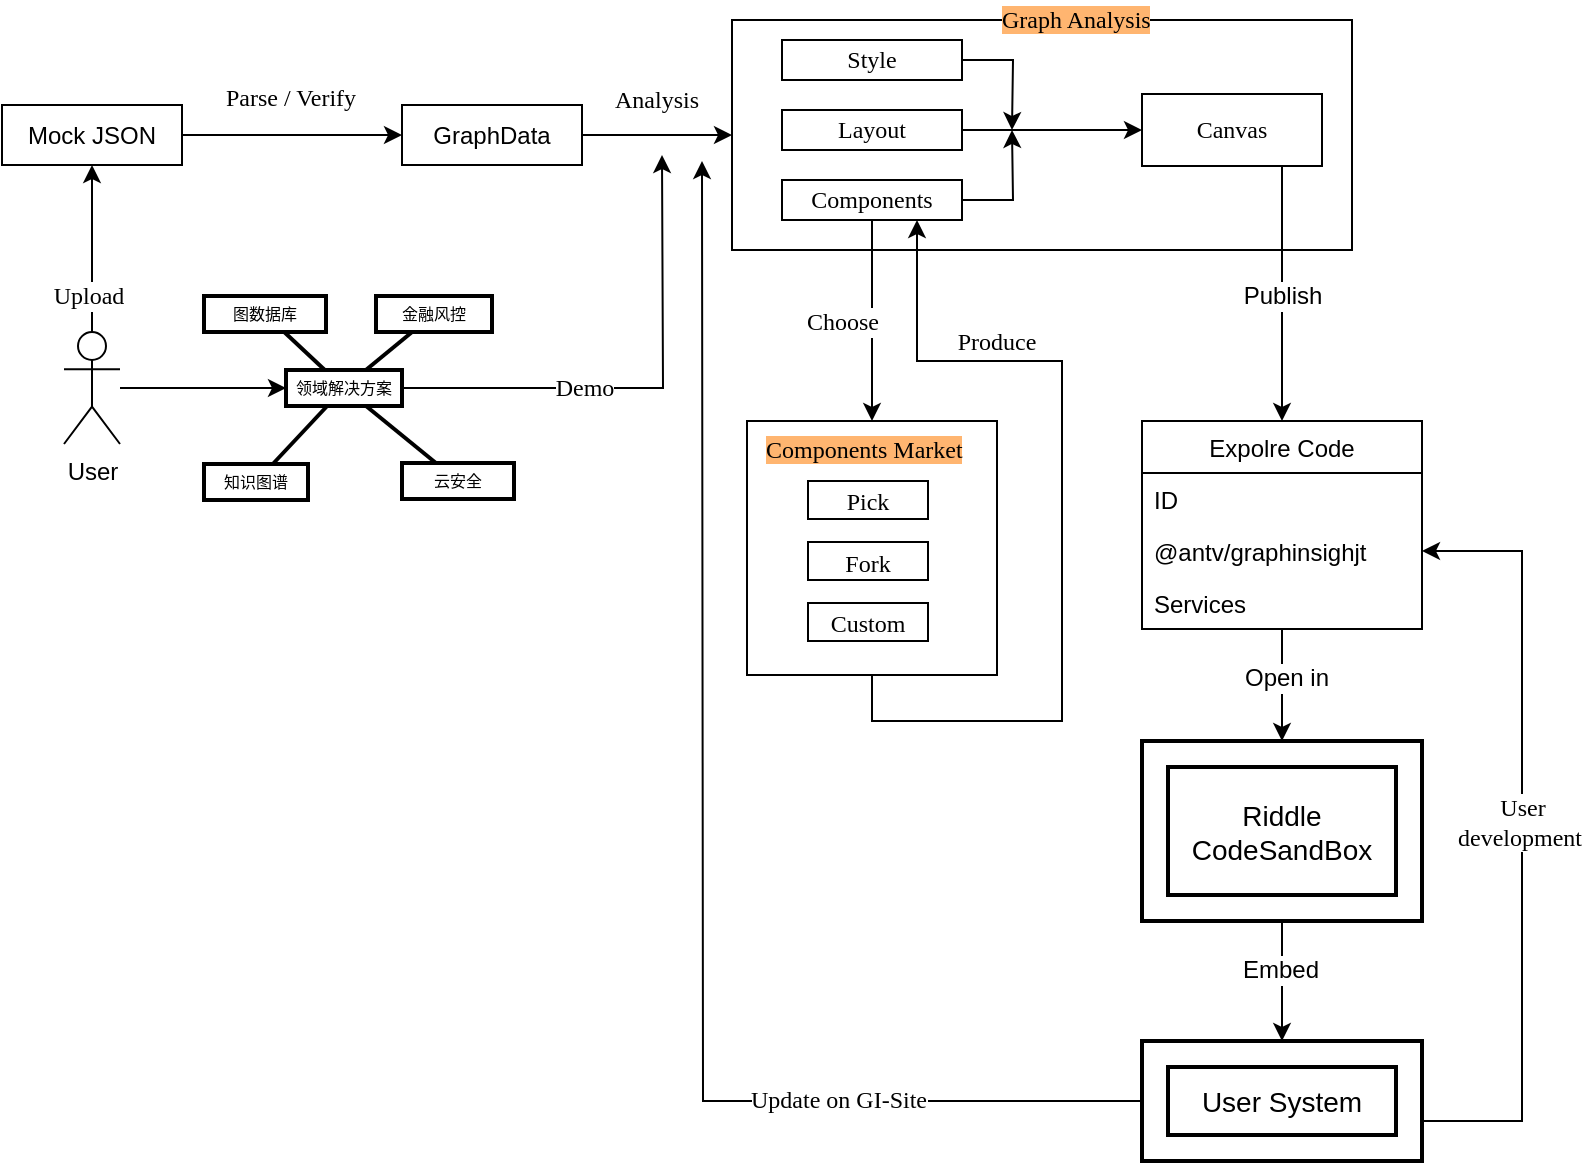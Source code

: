 <mxfile pages="1">
    <diagram id="kGef_nUvl7ccXnx8tOnq" name="Page-1">
        <mxGraphModel dx="1218" dy="748" grid="1" gridSize="10" guides="1" tooltips="1" connect="1" arrows="1" fold="1" page="1" pageScale="1" pageWidth="827" pageHeight="1169" math="0" shadow="0">
            <root>
                <mxCell id="0"/>
                <mxCell id="1" parent="0"/>
                <mxCell id="49" value="" style="rounded=0;whiteSpace=wrap;html=1;" parent="1" vertex="1">
                    <mxGeometry x="375" y="80" width="310" height="115" as="geometry"/>
                </mxCell>
                <mxCell id="13" style="edgeStyle=orthogonalEdgeStyle;rounded=0;orthogonalLoop=1;jettySize=auto;html=1;entryX=0.5;entryY=1;entryDx=0;entryDy=0;" parent="1" source="4" target="11" edge="1">
                    <mxGeometry relative="1" as="geometry">
                        <Array as="points">
                            <mxPoint x="55" y="237.5"/>
                            <mxPoint x="55" y="237.5"/>
                        </Array>
                    </mxGeometry>
                </mxCell>
                <mxCell id="15" value="&lt;pre style=&quot;line-height: 100%&quot;&gt;&lt;br&gt;&lt;/pre&gt;" style="text;html=1;resizable=0;points=[];align=center;verticalAlign=bottom;labelBackgroundColor=#ffffff;labelPosition=center;verticalLabelPosition=top;rounded=0;" parent="13" vertex="1" connectable="0">
                    <mxGeometry x="-0.267" y="-1" relative="1" as="geometry">
                        <mxPoint as="offset"/>
                    </mxGeometry>
                </mxCell>
                <mxCell id="58" value="&lt;font face=&quot;Comic Sans MS&quot;&gt;Upload&lt;/font&gt;" style="text;html=1;resizable=0;points=[];align=center;verticalAlign=middle;labelBackgroundColor=#ffffff;rounded=0;" parent="13" vertex="1" connectable="0">
                    <mxGeometry x="0.101" y="28" relative="1" as="geometry">
                        <mxPoint x="26" y="28" as="offset"/>
                    </mxGeometry>
                </mxCell>
                <mxCell id="59" style="edgeStyle=orthogonalEdgeStyle;rounded=0;orthogonalLoop=1;jettySize=auto;html=1;" parent="1" source="66" edge="1">
                    <mxGeometry relative="1" as="geometry">
                        <mxPoint x="340" y="147.5" as="targetPoint"/>
                    </mxGeometry>
                </mxCell>
                <mxCell id="102" value="Demo&lt;br&gt;" style="text;html=1;resizable=0;points=[];align=center;verticalAlign=middle;labelBackgroundColor=#ffffff;fontFamily=Comic Sans MS;rounded=0;" parent="59" vertex="1" connectable="0">
                    <mxGeometry x="-0.308" y="-3" relative="1" as="geometry">
                        <mxPoint x="5" y="-3.5" as="offset"/>
                    </mxGeometry>
                </mxCell>
                <mxCell id="4" value="User" style="shape=umlActor;verticalLabelPosition=bottom;labelBackgroundColor=#ffffff;verticalAlign=top;html=1;rounded=0;" parent="1" vertex="1">
                    <mxGeometry x="41" y="236" width="28" height="56" as="geometry"/>
                </mxCell>
                <mxCell id="14" style="edgeStyle=orthogonalEdgeStyle;rounded=0;orthogonalLoop=1;jettySize=auto;html=1;entryX=0;entryY=0.5;entryDx=0;entryDy=0;" parent="1" source="11" target="12" edge="1">
                    <mxGeometry relative="1" as="geometry"/>
                </mxCell>
                <mxCell id="21" value="Parse / Verify" style="text;html=1;resizable=0;points=[];align=center;verticalAlign=bottom;labelBackgroundColor=#ffffff;labelPosition=center;verticalLabelPosition=top;fontFamily=Comic Sans MS;rounded=0;" parent="14" vertex="1" connectable="0">
                    <mxGeometry x="-0.337" y="3" relative="1" as="geometry">
                        <mxPoint x="17" y="-7" as="offset"/>
                    </mxGeometry>
                </mxCell>
                <mxCell id="11" value="Mock JSON" style="rounded=0;whiteSpace=wrap;html=1;" parent="1" vertex="1">
                    <mxGeometry x="10" y="122.5" width="90" height="30" as="geometry"/>
                </mxCell>
                <mxCell id="55" style="edgeStyle=orthogonalEdgeStyle;rounded=0;orthogonalLoop=1;jettySize=auto;html=1;entryX=0;entryY=0.5;entryDx=0;entryDy=0;" parent="1" source="12" target="49" edge="1">
                    <mxGeometry relative="1" as="geometry"/>
                </mxCell>
                <mxCell id="12" value="GraphData" style="rounded=0;whiteSpace=wrap;html=1;" parent="1" vertex="1">
                    <mxGeometry x="210" y="122.5" width="90" height="30" as="geometry"/>
                </mxCell>
                <mxCell id="34" style="edgeStyle=orthogonalEdgeStyle;rounded=0;orthogonalLoop=1;jettySize=auto;html=1;" parent="1" source="23" edge="1">
                    <mxGeometry relative="1" as="geometry">
                        <mxPoint x="515" y="135" as="targetPoint"/>
                    </mxGeometry>
                </mxCell>
                <mxCell id="23" value="Style" style="rounded=0;whiteSpace=wrap;html=1;fontFamily=Comic Sans MS;" parent="1" vertex="1">
                    <mxGeometry x="400" y="90" width="90" height="20" as="geometry"/>
                </mxCell>
                <mxCell id="32" style="edgeStyle=orthogonalEdgeStyle;rounded=0;orthogonalLoop=1;jettySize=auto;html=1;" parent="1" source="24" target="29" edge="1">
                    <mxGeometry relative="1" as="geometry"/>
                </mxCell>
                <mxCell id="24" value="Layout" style="rounded=0;whiteSpace=wrap;html=1;fontFamily=Comic Sans MS;" parent="1" vertex="1">
                    <mxGeometry x="400" y="125" width="90" height="20" as="geometry"/>
                </mxCell>
                <mxCell id="35" style="edgeStyle=orthogonalEdgeStyle;rounded=0;orthogonalLoop=1;jettySize=auto;html=1;" parent="1" source="25" edge="1">
                    <mxGeometry relative="1" as="geometry">
                        <mxPoint x="515" y="135" as="targetPoint"/>
                    </mxGeometry>
                </mxCell>
                <mxCell id="85" value="" style="edgeStyle=orthogonalEdgeStyle;rounded=0;orthogonalLoop=1;jettySize=auto;html=1;fontFamily=Comic Sans MS;entryX=0.5;entryY=0;entryDx=0;entryDy=0;" parent="1" source="25" target="83" edge="1">
                    <mxGeometry relative="1" as="geometry">
                        <mxPoint x="445" y="260" as="targetPoint"/>
                    </mxGeometry>
                </mxCell>
                <mxCell id="92" value="Choose" style="text;html=1;resizable=0;points=[];align=center;verticalAlign=middle;labelBackgroundColor=#ffffff;fontFamily=Comic Sans MS;rounded=0;" parent="85" vertex="1" connectable="0">
                    <mxGeometry x="-0.008" y="3" relative="1" as="geometry">
                        <mxPoint x="-18" y="0.5" as="offset"/>
                    </mxGeometry>
                </mxCell>
                <mxCell id="25" value="Components" style="rounded=0;whiteSpace=wrap;html=1;fontFamily=Comic Sans MS;" parent="1" vertex="1">
                    <mxGeometry x="400" y="160" width="90" height="20" as="geometry"/>
                </mxCell>
                <mxCell id="44" style="edgeStyle=orthogonalEdgeStyle;rounded=0;orthogonalLoop=1;jettySize=auto;html=1;entryX=0.5;entryY=0;entryDx=0;entryDy=0;" parent="1" source="37" target="42" edge="1">
                    <mxGeometry relative="1" as="geometry"/>
                </mxCell>
                <mxCell id="45" value="Open in" style="text;html=1;resizable=0;points=[];align=center;verticalAlign=middle;labelBackgroundColor=#ffffff;rounded=0;" parent="44" vertex="1" connectable="0">
                    <mxGeometry x="-0.119" y="2" relative="1" as="geometry">
                        <mxPoint as="offset"/>
                    </mxGeometry>
                </mxCell>
                <mxCell id="37" value="Expolre Code" style="swimlane;fontStyle=0;childLayout=stackLayout;horizontal=1;startSize=26;fillColor=none;horizontalStack=0;resizeParent=1;resizeParentMax=0;resizeLast=0;collapsible=1;marginBottom=0;rounded=0;" parent="1" vertex="1">
                    <mxGeometry x="580" y="280.5" width="140" height="104" as="geometry">
                        <mxRectangle x="630" y="190" width="50" height="40" as="alternateBounds"/>
                    </mxGeometry>
                </mxCell>
                <mxCell id="38" value="ID" style="text;strokeColor=none;fillColor=none;align=left;verticalAlign=top;spacingLeft=4;spacingRight=4;overflow=hidden;rotatable=0;points=[[0,0.5],[1,0.5]];portConstraint=eastwest;rounded=0;" parent="37" vertex="1">
                    <mxGeometry y="26" width="140" height="26" as="geometry"/>
                </mxCell>
                <mxCell id="39" value="@antv/graphinsighjt" style="text;strokeColor=none;fillColor=none;align=left;verticalAlign=top;spacingLeft=4;spacingRight=4;overflow=hidden;rotatable=0;points=[[0,0.5],[1,0.5]];portConstraint=eastwest;rounded=0;" parent="37" vertex="1">
                    <mxGeometry y="52" width="140" height="26" as="geometry"/>
                </mxCell>
                <mxCell id="40" value="Services" style="text;strokeColor=none;fillColor=none;align=left;verticalAlign=top;spacingLeft=4;spacingRight=4;overflow=hidden;rotatable=0;points=[[0,0.5],[1,0.5]];portConstraint=eastwest;rounded=0;" parent="37" vertex="1">
                    <mxGeometry y="78" width="140" height="26" as="geometry"/>
                </mxCell>
                <mxCell id="46" style="edgeStyle=orthogonalEdgeStyle;rounded=0;orthogonalLoop=1;jettySize=auto;html=1;entryX=0.5;entryY=0;entryDx=0;entryDy=0;" parent="1" source="42" target="43" edge="1">
                    <mxGeometry relative="1" as="geometry"/>
                </mxCell>
                <mxCell id="47" value="Embed" style="text;html=1;resizable=0;points=[];align=center;verticalAlign=middle;labelBackgroundColor=#ffffff;rounded=0;" parent="46" vertex="1" connectable="0">
                    <mxGeometry x="-0.194" y="-1" relative="1" as="geometry">
                        <mxPoint as="offset"/>
                    </mxGeometry>
                </mxCell>
                <mxCell id="42" value="Riddle&lt;br&gt;CodeSandBox" style="shape=ext;strokeWidth=2;margin=10;double=1;whiteSpace=wrap;html=1;align=center;fontSize=14;rounded=0;" parent="1" vertex="1">
                    <mxGeometry x="580" y="440.5" width="140" height="90" as="geometry"/>
                </mxCell>
                <mxCell id="96" style="edgeStyle=orthogonalEdgeStyle;rounded=0;orthogonalLoop=1;jettySize=auto;html=1;fontFamily=Comic Sans MS;" parent="1" source="43" edge="1">
                    <mxGeometry relative="1" as="geometry">
                        <mxPoint x="360" y="150.5" as="targetPoint"/>
                    </mxGeometry>
                </mxCell>
                <mxCell id="97" value="Update on GI-Site" style="text;html=1;resizable=0;points=[];align=center;verticalAlign=middle;labelBackgroundColor=#ffffff;fontFamily=Comic Sans MS;rounded=0;" parent="96" vertex="1" connectable="0">
                    <mxGeometry x="-0.559" y="-1" relative="1" as="geometry">
                        <mxPoint as="offset"/>
                    </mxGeometry>
                </mxCell>
                <mxCell id="98" style="edgeStyle=orthogonalEdgeStyle;rounded=0;orthogonalLoop=1;jettySize=auto;html=1;entryX=1;entryY=0.5;entryDx=0;entryDy=0;fontFamily=Comic Sans MS;" parent="1" source="43" target="39" edge="1">
                    <mxGeometry relative="1" as="geometry">
                        <Array as="points">
                            <mxPoint x="770" y="630.5"/>
                            <mxPoint x="770" y="345.5"/>
                        </Array>
                    </mxGeometry>
                </mxCell>
                <mxCell id="99" value="User&lt;br&gt;development&amp;nbsp;" style="text;html=1;resizable=0;points=[];align=center;verticalAlign=middle;labelBackgroundColor=#ffffff;fontFamily=Comic Sans MS;rounded=0;" parent="98" vertex="1" connectable="0">
                    <mxGeometry x="0.043" y="-2" relative="1" as="geometry">
                        <mxPoint x="-2" y="1" as="offset"/>
                    </mxGeometry>
                </mxCell>
                <mxCell id="43" value="User System" style="shape=ext;strokeWidth=2;margin=10;double=1;whiteSpace=wrap;html=1;align=center;fontSize=14;rounded=0;" parent="1" vertex="1">
                    <mxGeometry x="580" y="590.5" width="140" height="60" as="geometry"/>
                </mxCell>
                <mxCell id="57" value="Analysis" style="text;html=1;resizable=0;points=[];align=center;verticalAlign=bottom;labelBackgroundColor=#ffffff;labelPosition=center;verticalLabelPosition=top;fontFamily=Comic Sans MS;rounded=0;" parent="1" vertex="1" connectable="0">
                    <mxGeometry x="320" y="135" as="geometry">
                        <mxPoint x="17" y="-7" as="offset"/>
                    </mxGeometry>
                </mxCell>
                <mxCell id="60" value="金融风控" style="strokeWidth=2;dashed=0;align=center;fontSize=8;shape=rect;fillColor=#FFFFFF;strokeColor=#000000;rounded=0;" parent="1" vertex="1">
                    <mxGeometry x="197" y="218" width="58" height="18" as="geometry"/>
                </mxCell>
                <mxCell id="61" value="云安全" style="strokeWidth=2;dashed=0;align=center;fontSize=8;shape=rect;fillColor=#FFFFFF;strokeColor=#000000;rounded=0;" parent="1" vertex="1">
                    <mxGeometry x="210" y="301.5" width="56" height="18" as="geometry"/>
                </mxCell>
                <mxCell id="63" value="图数据库" style="strokeWidth=2;dashed=0;align=center;fontSize=8;shape=rect;fillColor=#FFFFFF;strokeColor=#000000;rounded=0;" parent="1" vertex="1">
                    <mxGeometry x="111" y="218" width="61" height="18" as="geometry"/>
                </mxCell>
                <mxCell id="64" value="知识图谱" style="strokeWidth=2;dashed=0;align=center;fontSize=8;shape=rect;fillColor=#FFFFFF;strokeColor=#000000;rounded=0;" parent="1" vertex="1">
                    <mxGeometry x="111" y="302" width="52" height="18" as="geometry"/>
                </mxCell>
                <mxCell id="67" value="" style="edgeStyle=none;endArrow=none;dashed=0;html=1;strokeWidth=2;rounded=0;" parent="1" source="66" target="60" edge="1">
                    <mxGeometry relative="1" as="geometry"/>
                </mxCell>
                <mxCell id="68" value="" style="edgeStyle=none;endArrow=none;dashed=0;html=1;strokeWidth=2;rounded=0;" parent="1" source="66" target="61" edge="1">
                    <mxGeometry relative="1" as="geometry"/>
                </mxCell>
                <mxCell id="70" value="" style="edgeStyle=none;endArrow=none;dashed=0;html=1;strokeWidth=2;rounded=0;" parent="1" source="66" target="63" edge="1">
                    <mxGeometry relative="1" as="geometry"/>
                </mxCell>
                <mxCell id="71" value="" style="edgeStyle=none;endArrow=none;dashed=0;html=1;strokeWidth=2;rounded=0;" parent="1" source="66" target="64" edge="1">
                    <mxGeometry relative="1" as="geometry"/>
                </mxCell>
                <mxCell id="66" value="领域解决方案" style="strokeWidth=2;dashed=0;align=center;fontSize=8;shape=rect;fillColor=#FFFFFF;strokeColor=#000000;fontFamily=Comic Sans MS;rounded=0;" parent="1" vertex="1">
                    <mxGeometry x="152" y="255" width="58" height="18" as="geometry"/>
                </mxCell>
                <mxCell id="81" style="edgeStyle=orthogonalEdgeStyle;rounded=0;orthogonalLoop=1;jettySize=auto;html=1;" parent="1" source="4" target="66" edge="1">
                    <mxGeometry relative="1" as="geometry">
                        <mxPoint x="340" y="147.5" as="targetPoint"/>
                        <mxPoint x="69" y="264.5" as="sourcePoint"/>
                    </mxGeometry>
                </mxCell>
                <mxCell id="94" value="" style="edgeStyle=orthogonalEdgeStyle;rounded=0;orthogonalLoop=1;jettySize=auto;html=1;fontFamily=Comic Sans MS;entryX=0.75;entryY=1;entryDx=0;entryDy=0;" parent="1" source="83" target="25" edge="1">
                    <mxGeometry relative="1" as="geometry">
                        <mxPoint x="445" y="487.5" as="targetPoint"/>
                        <Array as="points">
                            <mxPoint x="445" y="430.5"/>
                            <mxPoint x="540" y="430.5"/>
                            <mxPoint x="540" y="250.5"/>
                            <mxPoint x="468" y="250.5"/>
                        </Array>
                    </mxGeometry>
                </mxCell>
                <mxCell id="95" value="Produce" style="text;html=1;resizable=0;points=[];align=center;verticalAlign=middle;labelBackgroundColor=#ffffff;fontFamily=Comic Sans MS;rounded=0;" parent="94" vertex="1" connectable="0">
                    <mxGeometry x="0.529" relative="1" as="geometry">
                        <mxPoint x="5.5" y="-10" as="offset"/>
                    </mxGeometry>
                </mxCell>
                <mxCell id="83" value="" style="rounded=0;whiteSpace=wrap;html=1;fontFamily=Comic Sans MS;" parent="1" vertex="1">
                    <mxGeometry x="382.5" y="280.5" width="125" height="127" as="geometry"/>
                </mxCell>
                <mxCell id="29" value="Canvas" style="rounded=0;whiteSpace=wrap;html=1;fontFamily=Comic Sans MS;" parent="1" vertex="1">
                    <mxGeometry x="580" y="117" width="90" height="36" as="geometry"/>
                </mxCell>
                <mxCell id="52" style="edgeStyle=orthogonalEdgeStyle;rounded=0;orthogonalLoop=1;jettySize=auto;html=1;entryX=0.5;entryY=0;entryDx=0;entryDy=0;" parent="1" source="29" target="37" edge="1">
                    <mxGeometry relative="1" as="geometry">
                        <Array as="points">
                            <mxPoint x="650" y="190.5"/>
                            <mxPoint x="650" y="190.5"/>
                        </Array>
                    </mxGeometry>
                </mxCell>
                <mxCell id="53" value="Publish" style="text;html=1;resizable=0;points=[];align=center;verticalAlign=middle;labelBackgroundColor=#ffffff;rounded=0;" parent="52" vertex="1" connectable="0">
                    <mxGeometry x="-0.257" y="1" relative="1" as="geometry">
                        <mxPoint x="-1" y="17" as="offset"/>
                    </mxGeometry>
                </mxCell>
                <mxCell id="87" value="&lt;span style=&quot;background-color: rgb(255 , 181 , 112)&quot;&gt;Components Market&lt;/span&gt;" style="text;html=1;fontFamily=Comic Sans MS;rounded=0;" parent="1" vertex="1">
                    <mxGeometry x="390" y="280.5" width="140" height="30" as="geometry"/>
                </mxCell>
                <mxCell id="88" value="&lt;p style=&quot;line-height: 100%&quot;&gt;Pick&lt;/p&gt;" style="rounded=0;whiteSpace=wrap;html=1;fontFamily=Comic Sans MS;align=center;" parent="1" vertex="1">
                    <mxGeometry x="413" y="310.5" width="60" height="19" as="geometry"/>
                </mxCell>
                <mxCell id="89" value="&lt;p style=&quot;line-height: 100%&quot;&gt;Fork&lt;/p&gt;" style="rounded=0;whiteSpace=wrap;html=1;fontFamily=Comic Sans MS;align=center;" parent="1" vertex="1">
                    <mxGeometry x="413" y="341" width="60" height="19" as="geometry"/>
                </mxCell>
                <mxCell id="90" value="&lt;p style=&quot;line-height: 100%&quot;&gt;Custom&lt;/p&gt;" style="rounded=0;whiteSpace=wrap;html=1;fontFamily=Comic Sans MS;align=center;" parent="1" vertex="1">
                    <mxGeometry x="413" y="371.5" width="60" height="19" as="geometry"/>
                </mxCell>
                <mxCell id="50" value="&lt;font face=&quot;Comic Sans MS&quot;&gt;&lt;span style=&quot;background-color: rgb(255 , 181 , 112)&quot;&gt;Graph Analysis&lt;/span&gt;&lt;/font&gt;" style="text;html=1;resizable=0;points=[];autosize=1;align=left;verticalAlign=top;spacingTop=-4;rounded=0;" parent="1" vertex="1">
                    <mxGeometry x="507.5" y="70" width="100" height="20" as="geometry"/>
                </mxCell>
            </root>
        </mxGraphModel>
    </diagram>
</mxfile>